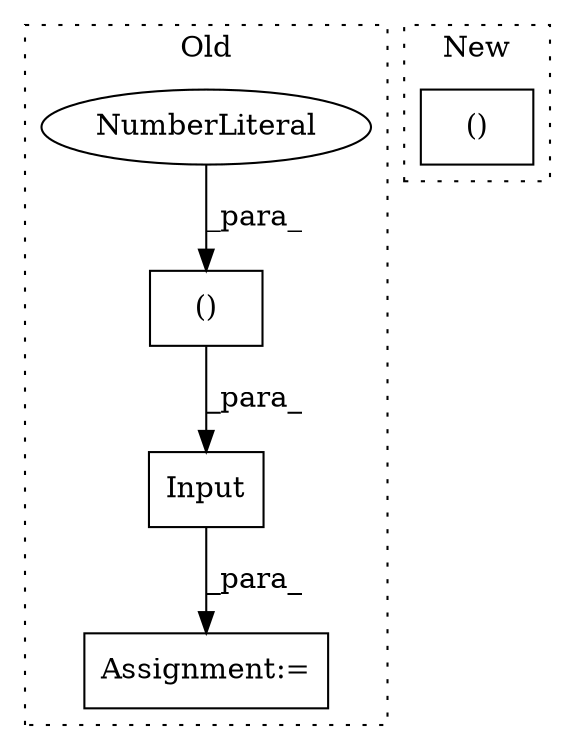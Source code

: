 digraph G {
subgraph cluster0 {
1 [label="Input" a="32" s="6788,6824" l="11,2" shape="box"];
3 [label="Assignment:=" a="7" s="6880" l="1" shape="box"];
4 [label="()" a="106" s="6799" l="25" shape="box"];
5 [label="NumberLiteral" a="34" s="6823" l="1" shape="ellipse"];
label = "Old";
style="dotted";
}
subgraph cluster1 {
2 [label="()" a="106" s="6916" l="19" shape="box"];
label = "New";
style="dotted";
}
1 -> 3 [label="_para_"];
4 -> 1 [label="_para_"];
5 -> 4 [label="_para_"];
}